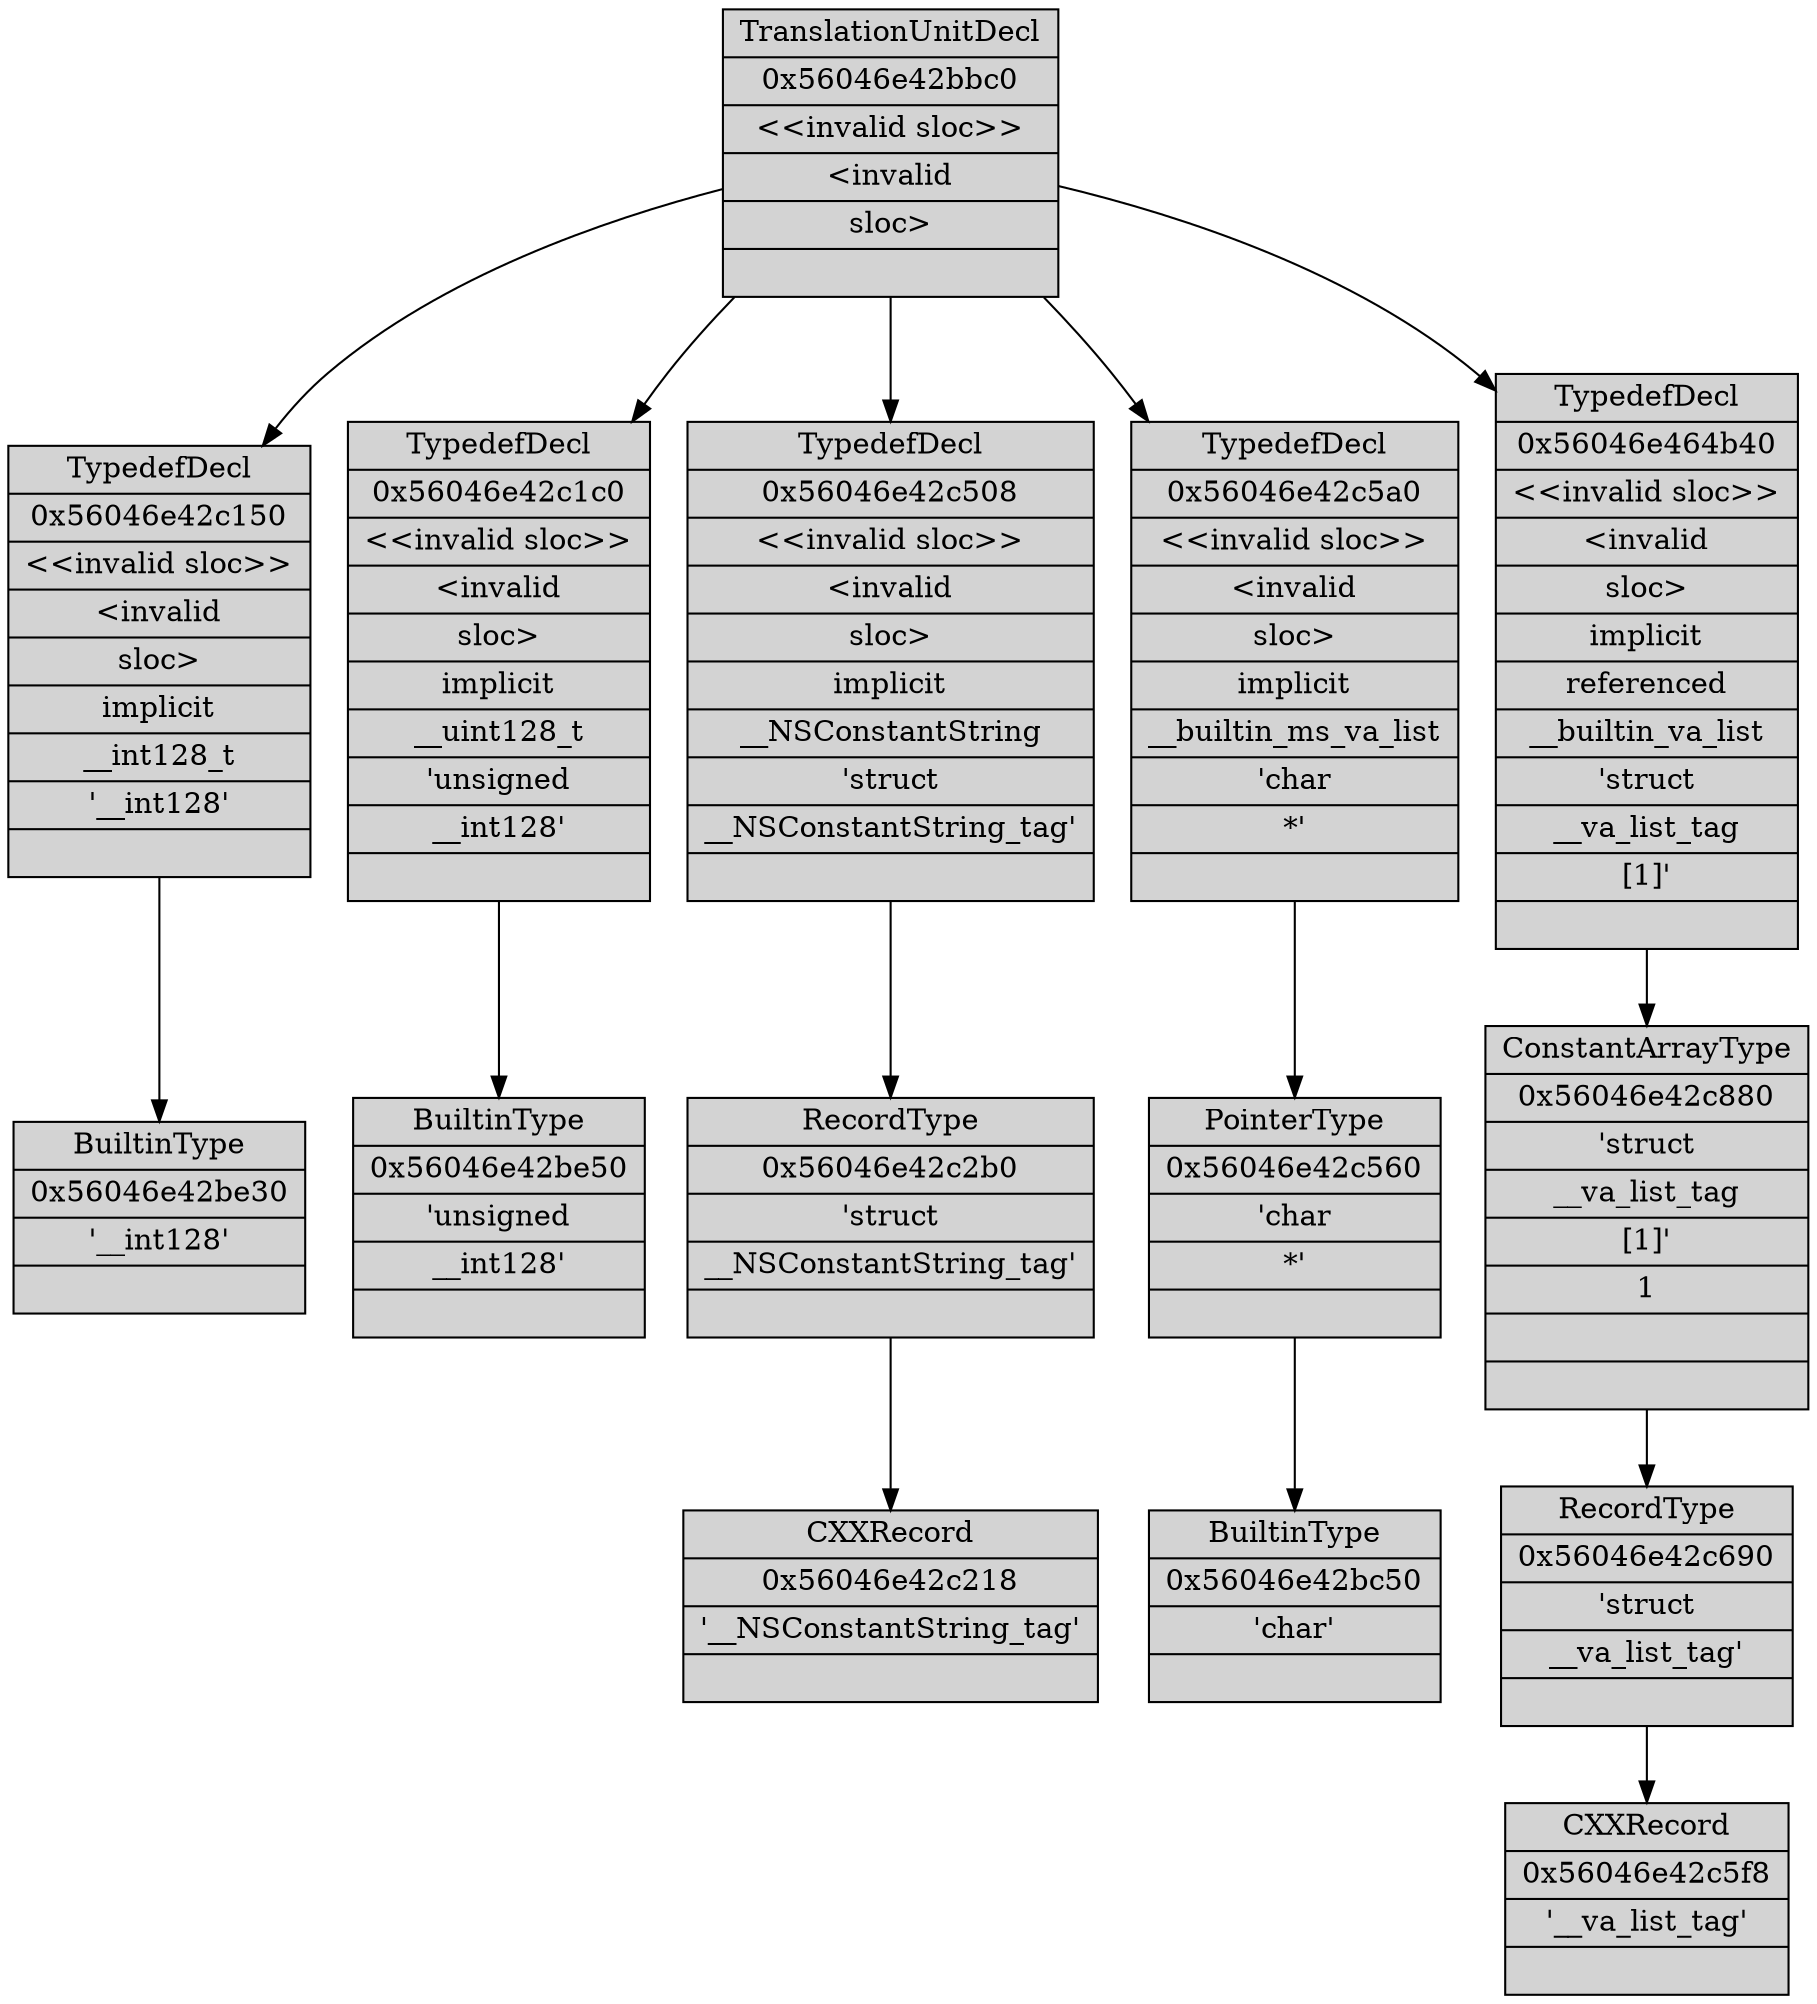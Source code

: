 digraph {
    TranslationUnitDecl_0x56046e42bbc0 [shape=record,style=filled,fillcolor=lightgrey,label="{ TranslationUnitDecl| 0x56046e42bbc0| &lt;&lt;invalid&nbsp;sloc&gt;&gt;| &lt;invalid| sloc&gt;| }"];
    TypedefDecl_0x56046e42c150 [shape=record,style=filled,fillcolor=lightgrey,label="{ TypedefDecl| 0x56046e42c150| &lt;&lt;invalid&nbsp;sloc&gt;&gt;| &lt;invalid| sloc&gt;| implicit| __int128_t| '__int128'| }"];
    TranslationUnitDecl_0x56046e42bbc0 -> TypedefDecl_0x56046e42c150 [style="solid",color=black,weight=100,constraint=true];
    BuiltinType_0x56046e42be30 [shape=record,style=filled,fillcolor=lightgrey,label="{ BuiltinType| 0x56046e42be30| '__int128'| }"];
    TypedefDecl_0x56046e42c150 -> BuiltinType_0x56046e42be30 [style="solid",color=black,weight=100,constraint=true];
    TypedefDecl_0x56046e42c1c0 [shape=record,style=filled,fillcolor=lightgrey,label="{ TypedefDecl| 0x56046e42c1c0| &lt;&lt;invalid&nbsp;sloc&gt;&gt;| &lt;invalid| sloc&gt;| implicit| __uint128_t| 'unsigned| __int128'| }"];
    TranslationUnitDecl_0x56046e42bbc0 -> TypedefDecl_0x56046e42c1c0 [style="solid",color=black,weight=100,constraint=true];
    BuiltinType_0x56046e42be50 [shape=record,style=filled,fillcolor=lightgrey,label="{ BuiltinType| 0x56046e42be50| 'unsigned| __int128'| }"];
    TypedefDecl_0x56046e42c1c0 -> BuiltinType_0x56046e42be50 [style="solid",color=black,weight=100,constraint=true];
    TypedefDecl_0x56046e42c508 [shape=record,style=filled,fillcolor=lightgrey,label="{ TypedefDecl| 0x56046e42c508| &lt;&lt;invalid&nbsp;sloc&gt;&gt;| &lt;invalid| sloc&gt;| implicit| __NSConstantString| 'struct| __NSConstantString_tag'| }"];
    TranslationUnitDecl_0x56046e42bbc0 -> TypedefDecl_0x56046e42c508 [style="solid",color=black,weight=100,constraint=true];
    RecordType_0x56046e42c2b0 [shape=record,style=filled,fillcolor=lightgrey,label="{ RecordType| 0x56046e42c2b0| 'struct| __NSConstantString_tag'| }"];
    TypedefDecl_0x56046e42c508 -> RecordType_0x56046e42c2b0 [style="solid",color=black,weight=100,constraint=true];
    CXXRecord_0x56046e42c218 [shape=record,style=filled,fillcolor=lightgrey,label="{ CXXRecord| 0x56046e42c218| '__NSConstantString_tag'| }"];
    RecordType_0x56046e42c2b0 -> CXXRecord_0x56046e42c218 [style="solid",color=black,weight=100,constraint=true];
    TypedefDecl_0x56046e42c5a0 [shape=record,style=filled,fillcolor=lightgrey,label="{ TypedefDecl| 0x56046e42c5a0| &lt;&lt;invalid&nbsp;sloc&gt;&gt;| &lt;invalid| sloc&gt;| implicit| __builtin_ms_va_list| 'char| *'| }"];
    TranslationUnitDecl_0x56046e42bbc0 -> TypedefDecl_0x56046e42c5a0 [style="solid",color=black,weight=100,constraint=true];
    PointerType_0x56046e42c560 [shape=record,style=filled,fillcolor=lightgrey,label="{ PointerType| 0x56046e42c560| 'char| *'| }"];
    TypedefDecl_0x56046e42c5a0 -> PointerType_0x56046e42c560 [style="solid",color=black,weight=100,constraint=true];
    BuiltinType_0x56046e42bc50 [shape=record,style=filled,fillcolor=lightgrey,label="{ BuiltinType| 0x56046e42bc50| 'char'| }"];
    PointerType_0x56046e42c560 -> BuiltinType_0x56046e42bc50 [style="solid",color=black,weight=100,constraint=true];
    TypedefDecl_0x56046e464b40 [shape=record,style=filled,fillcolor=lightgrey,label="{ TypedefDecl| 0x56046e464b40| &lt;&lt;invalid&nbsp;sloc&gt;&gt;| &lt;invalid| sloc&gt;| implicit| referenced| __builtin_va_list| 'struct| __va_list_tag| [1]'| }"];
    TranslationUnitDecl_0x56046e42bbc0 -> TypedefDecl_0x56046e464b40 [style="solid",color=black,weight=100,constraint=true];
    ConstantArrayType_0x56046e42c880 [shape=record,style=filled,fillcolor=lightgrey,label="{ ConstantArrayType| 0x56046e42c880| 'struct| __va_list_tag| [1]'| 1| | }"];
    TypedefDecl_0x56046e464b40 -> ConstantArrayType_0x56046e42c880 [style="solid",color=black,weight=100,constraint=true];
    RecordType_0x56046e42c690 [shape=record,style=filled,fillcolor=lightgrey,label="{ RecordType| 0x56046e42c690| 'struct| __va_list_tag'| }"];
    ConstantArrayType_0x56046e42c880 -> RecordType_0x56046e42c690 [style="solid",color=black,weight=100,constraint=true];
    CXXRecord_0x56046e42c5f8 [shape=record,style=filled,fillcolor=lightgrey,label="{ CXXRecord| 0x56046e42c5f8| '__va_list_tag'| }"];
    RecordType_0x56046e42c690 -> CXXRecord_0x56046e42c5f8 [style="solid",color=black,weight=100,constraint=true];
}